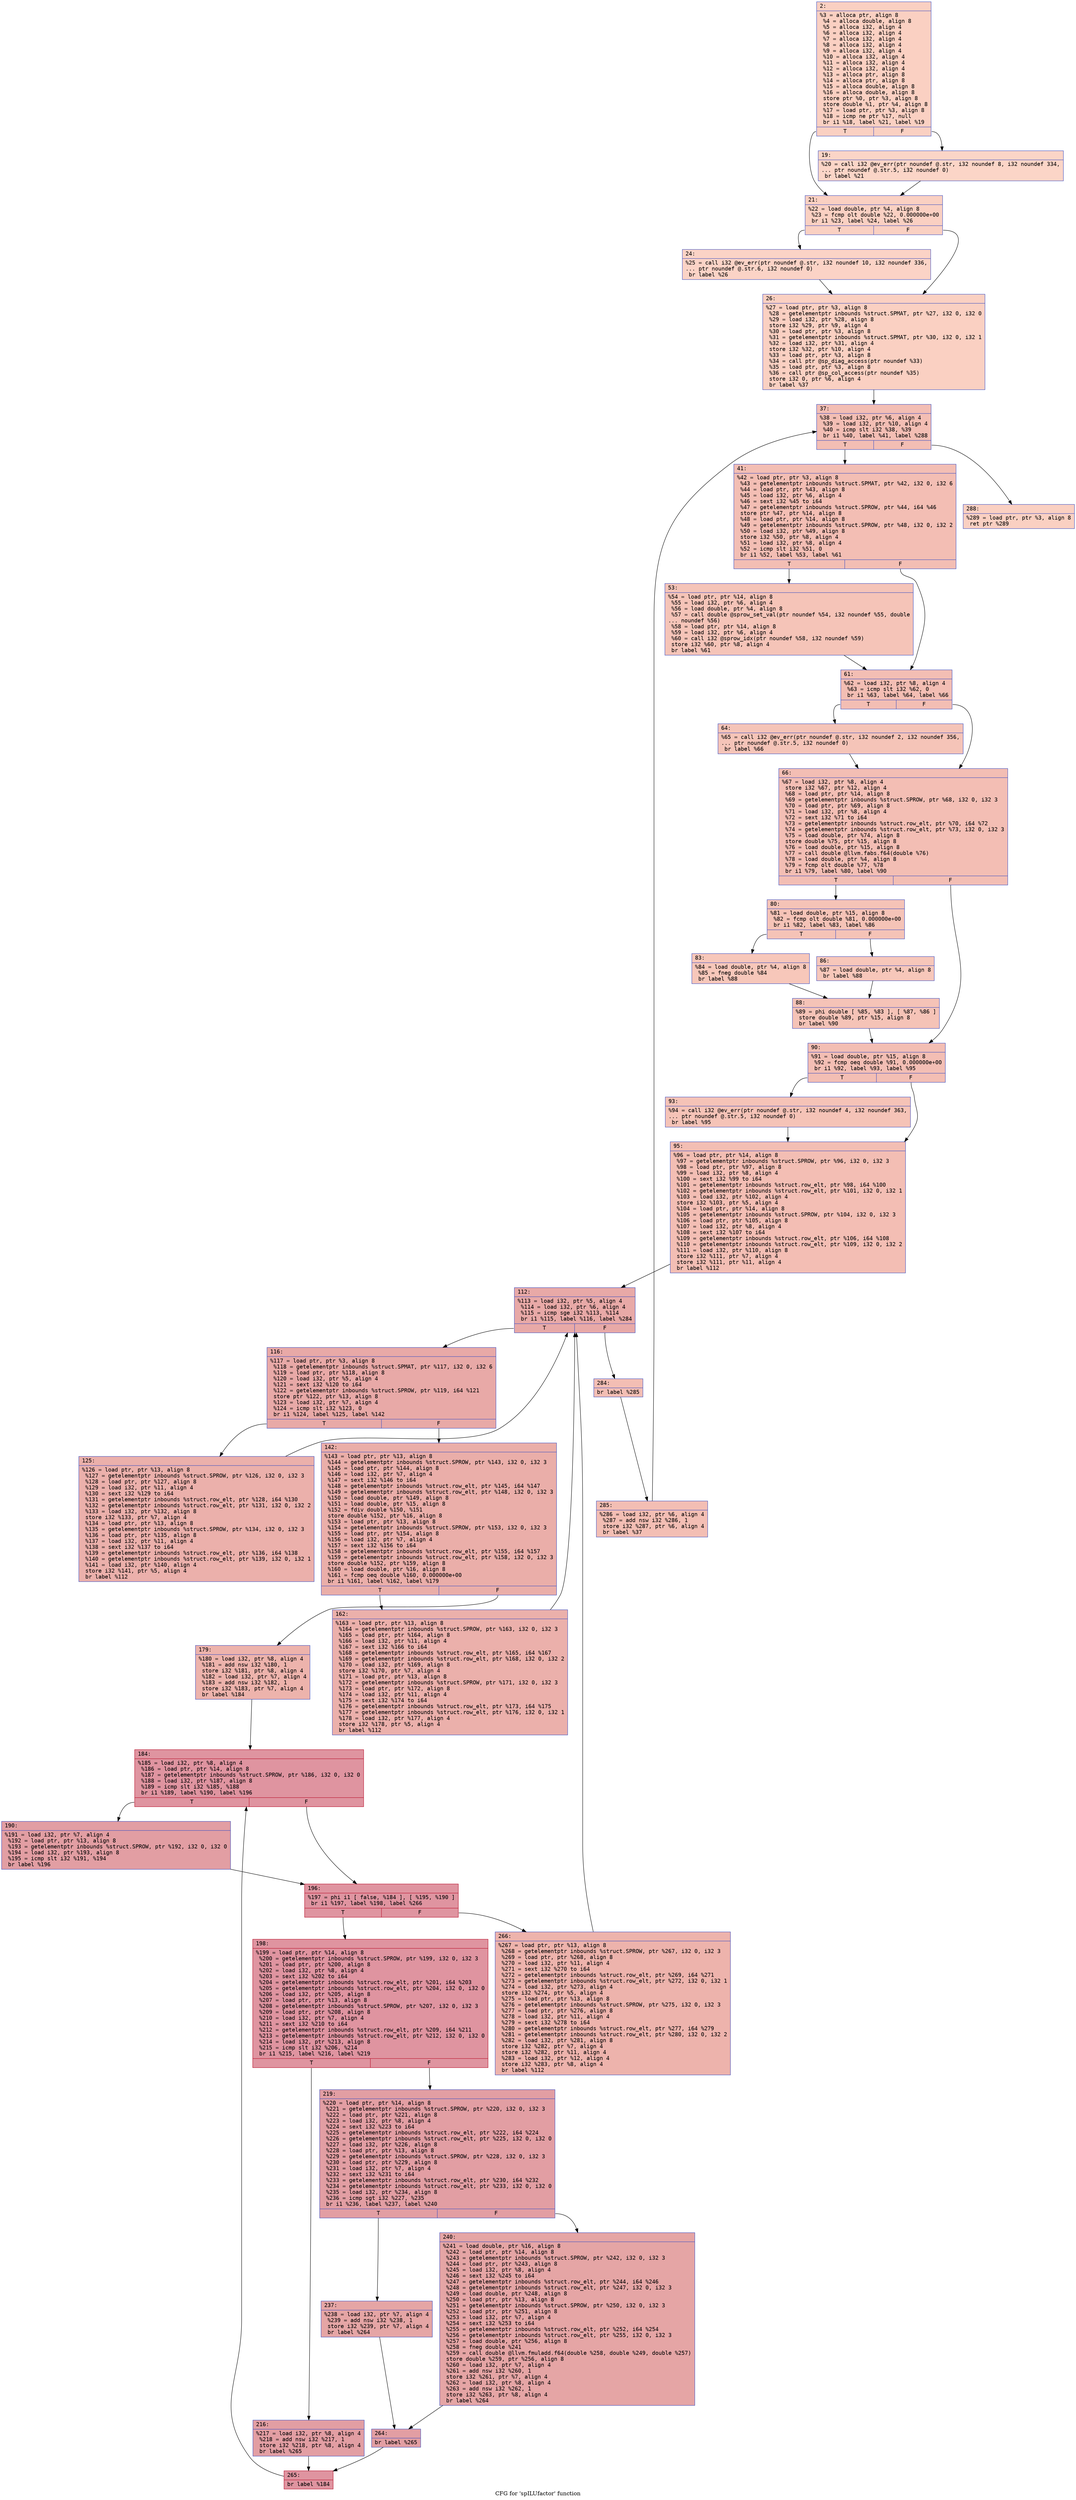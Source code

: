 digraph "CFG for 'spILUfactor' function" {
	label="CFG for 'spILUfactor' function";

	Node0x600001194cd0 [shape=record,color="#3d50c3ff", style=filled, fillcolor="#f3947570" fontname="Courier",label="{2:\l|  %3 = alloca ptr, align 8\l  %4 = alloca double, align 8\l  %5 = alloca i32, align 4\l  %6 = alloca i32, align 4\l  %7 = alloca i32, align 4\l  %8 = alloca i32, align 4\l  %9 = alloca i32, align 4\l  %10 = alloca i32, align 4\l  %11 = alloca i32, align 4\l  %12 = alloca i32, align 4\l  %13 = alloca ptr, align 8\l  %14 = alloca ptr, align 8\l  %15 = alloca double, align 8\l  %16 = alloca double, align 8\l  store ptr %0, ptr %3, align 8\l  store double %1, ptr %4, align 8\l  %17 = load ptr, ptr %3, align 8\l  %18 = icmp ne ptr %17, null\l  br i1 %18, label %21, label %19\l|{<s0>T|<s1>F}}"];
	Node0x600001194cd0:s0 -> Node0x600001194d70[tooltip="2 -> 21\nProbability 62.50%" ];
	Node0x600001194cd0:s1 -> Node0x600001194d20[tooltip="2 -> 19\nProbability 37.50%" ];
	Node0x600001194d20 [shape=record,color="#3d50c3ff", style=filled, fillcolor="#f5a08170" fontname="Courier",label="{19:\l|  %20 = call i32 @ev_err(ptr noundef @.str, i32 noundef 8, i32 noundef 334,\l... ptr noundef @.str.5, i32 noundef 0)\l  br label %21\l}"];
	Node0x600001194d20 -> Node0x600001194d70[tooltip="19 -> 21\nProbability 100.00%" ];
	Node0x600001194d70 [shape=record,color="#3d50c3ff", style=filled, fillcolor="#f3947570" fontname="Courier",label="{21:\l|  %22 = load double, ptr %4, align 8\l  %23 = fcmp olt double %22, 0.000000e+00\l  br i1 %23, label %24, label %26\l|{<s0>T|<s1>F}}"];
	Node0x600001194d70:s0 -> Node0x600001194dc0[tooltip="21 -> 24\nProbability 50.00%" ];
	Node0x600001194d70:s1 -> Node0x600001194e10[tooltip="21 -> 26\nProbability 50.00%" ];
	Node0x600001194dc0 [shape=record,color="#3d50c3ff", style=filled, fillcolor="#f59c7d70" fontname="Courier",label="{24:\l|  %25 = call i32 @ev_err(ptr noundef @.str, i32 noundef 10, i32 noundef 336,\l... ptr noundef @.str.6, i32 noundef 0)\l  br label %26\l}"];
	Node0x600001194dc0 -> Node0x600001194e10[tooltip="24 -> 26\nProbability 100.00%" ];
	Node0x600001194e10 [shape=record,color="#3d50c3ff", style=filled, fillcolor="#f3947570" fontname="Courier",label="{26:\l|  %27 = load ptr, ptr %3, align 8\l  %28 = getelementptr inbounds %struct.SPMAT, ptr %27, i32 0, i32 0\l  %29 = load i32, ptr %28, align 8\l  store i32 %29, ptr %9, align 4\l  %30 = load ptr, ptr %3, align 8\l  %31 = getelementptr inbounds %struct.SPMAT, ptr %30, i32 0, i32 1\l  %32 = load i32, ptr %31, align 4\l  store i32 %32, ptr %10, align 4\l  %33 = load ptr, ptr %3, align 8\l  %34 = call ptr @sp_diag_access(ptr noundef %33)\l  %35 = load ptr, ptr %3, align 8\l  %36 = call ptr @sp_col_access(ptr noundef %35)\l  store i32 0, ptr %6, align 4\l  br label %37\l}"];
	Node0x600001194e10 -> Node0x600001194e60[tooltip="26 -> 37\nProbability 100.00%" ];
	Node0x600001194e60 [shape=record,color="#3d50c3ff", style=filled, fillcolor="#e36c5570" fontname="Courier",label="{37:\l|  %38 = load i32, ptr %6, align 4\l  %39 = load i32, ptr %10, align 4\l  %40 = icmp slt i32 %38, %39\l  br i1 %40, label %41, label %288\l|{<s0>T|<s1>F}}"];
	Node0x600001194e60:s0 -> Node0x600001194eb0[tooltip="37 -> 41\nProbability 96.88%" ];
	Node0x600001194e60:s1 -> Node0x600001195860[tooltip="37 -> 288\nProbability 3.12%" ];
	Node0x600001194eb0 [shape=record,color="#3d50c3ff", style=filled, fillcolor="#e36c5570" fontname="Courier",label="{41:\l|  %42 = load ptr, ptr %3, align 8\l  %43 = getelementptr inbounds %struct.SPMAT, ptr %42, i32 0, i32 6\l  %44 = load ptr, ptr %43, align 8\l  %45 = load i32, ptr %6, align 4\l  %46 = sext i32 %45 to i64\l  %47 = getelementptr inbounds %struct.SPROW, ptr %44, i64 %46\l  store ptr %47, ptr %14, align 8\l  %48 = load ptr, ptr %14, align 8\l  %49 = getelementptr inbounds %struct.SPROW, ptr %48, i32 0, i32 2\l  %50 = load i32, ptr %49, align 8\l  store i32 %50, ptr %8, align 4\l  %51 = load i32, ptr %8, align 4\l  %52 = icmp slt i32 %51, 0\l  br i1 %52, label %53, label %61\l|{<s0>T|<s1>F}}"];
	Node0x600001194eb0:s0 -> Node0x600001194f00[tooltip="41 -> 53\nProbability 37.50%" ];
	Node0x600001194eb0:s1 -> Node0x600001194f50[tooltip="41 -> 61\nProbability 62.50%" ];
	Node0x600001194f00 [shape=record,color="#3d50c3ff", style=filled, fillcolor="#e97a5f70" fontname="Courier",label="{53:\l|  %54 = load ptr, ptr %14, align 8\l  %55 = load i32, ptr %6, align 4\l  %56 = load double, ptr %4, align 8\l  %57 = call double @sprow_set_val(ptr noundef %54, i32 noundef %55, double\l... noundef %56)\l  %58 = load ptr, ptr %14, align 8\l  %59 = load i32, ptr %6, align 4\l  %60 = call i32 @sprow_idx(ptr noundef %58, i32 noundef %59)\l  store i32 %60, ptr %8, align 4\l  br label %61\l}"];
	Node0x600001194f00 -> Node0x600001194f50[tooltip="53 -> 61\nProbability 100.00%" ];
	Node0x600001194f50 [shape=record,color="#3d50c3ff", style=filled, fillcolor="#e36c5570" fontname="Courier",label="{61:\l|  %62 = load i32, ptr %8, align 4\l  %63 = icmp slt i32 %62, 0\l  br i1 %63, label %64, label %66\l|{<s0>T|<s1>F}}"];
	Node0x600001194f50:s0 -> Node0x600001194fa0[tooltip="61 -> 64\nProbability 37.50%" ];
	Node0x600001194f50:s1 -> Node0x600001194ff0[tooltip="61 -> 66\nProbability 62.50%" ];
	Node0x600001194fa0 [shape=record,color="#3d50c3ff", style=filled, fillcolor="#e97a5f70" fontname="Courier",label="{64:\l|  %65 = call i32 @ev_err(ptr noundef @.str, i32 noundef 2, i32 noundef 356,\l... ptr noundef @.str.5, i32 noundef 0)\l  br label %66\l}"];
	Node0x600001194fa0 -> Node0x600001194ff0[tooltip="64 -> 66\nProbability 100.00%" ];
	Node0x600001194ff0 [shape=record,color="#3d50c3ff", style=filled, fillcolor="#e36c5570" fontname="Courier",label="{66:\l|  %67 = load i32, ptr %8, align 4\l  store i32 %67, ptr %12, align 4\l  %68 = load ptr, ptr %14, align 8\l  %69 = getelementptr inbounds %struct.SPROW, ptr %68, i32 0, i32 3\l  %70 = load ptr, ptr %69, align 8\l  %71 = load i32, ptr %8, align 4\l  %72 = sext i32 %71 to i64\l  %73 = getelementptr inbounds %struct.row_elt, ptr %70, i64 %72\l  %74 = getelementptr inbounds %struct.row_elt, ptr %73, i32 0, i32 3\l  %75 = load double, ptr %74, align 8\l  store double %75, ptr %15, align 8\l  %76 = load double, ptr %15, align 8\l  %77 = call double @llvm.fabs.f64(double %76)\l  %78 = load double, ptr %4, align 8\l  %79 = fcmp olt double %77, %78\l  br i1 %79, label %80, label %90\l|{<s0>T|<s1>F}}"];
	Node0x600001194ff0:s0 -> Node0x600001195040[tooltip="66 -> 80\nProbability 50.00%" ];
	Node0x600001194ff0:s1 -> Node0x600001195180[tooltip="66 -> 90\nProbability 50.00%" ];
	Node0x600001195040 [shape=record,color="#3d50c3ff", style=filled, fillcolor="#e8765c70" fontname="Courier",label="{80:\l|  %81 = load double, ptr %15, align 8\l  %82 = fcmp olt double %81, 0.000000e+00\l  br i1 %82, label %83, label %86\l|{<s0>T|<s1>F}}"];
	Node0x600001195040:s0 -> Node0x600001195090[tooltip="80 -> 83\nProbability 50.00%" ];
	Node0x600001195040:s1 -> Node0x6000011950e0[tooltip="80 -> 86\nProbability 50.00%" ];
	Node0x600001195090 [shape=record,color="#3d50c3ff", style=filled, fillcolor="#ec7f6370" fontname="Courier",label="{83:\l|  %84 = load double, ptr %4, align 8\l  %85 = fneg double %84\l  br label %88\l}"];
	Node0x600001195090 -> Node0x600001195130[tooltip="83 -> 88\nProbability 100.00%" ];
	Node0x6000011950e0 [shape=record,color="#3d50c3ff", style=filled, fillcolor="#ec7f6370" fontname="Courier",label="{86:\l|  %87 = load double, ptr %4, align 8\l  br label %88\l}"];
	Node0x6000011950e0 -> Node0x600001195130[tooltip="86 -> 88\nProbability 100.00%" ];
	Node0x600001195130 [shape=record,color="#3d50c3ff", style=filled, fillcolor="#e8765c70" fontname="Courier",label="{88:\l|  %89 = phi double [ %85, %83 ], [ %87, %86 ]\l  store double %89, ptr %15, align 8\l  br label %90\l}"];
	Node0x600001195130 -> Node0x600001195180[tooltip="88 -> 90\nProbability 100.00%" ];
	Node0x600001195180 [shape=record,color="#3d50c3ff", style=filled, fillcolor="#e36c5570" fontname="Courier",label="{90:\l|  %91 = load double, ptr %15, align 8\l  %92 = fcmp oeq double %91, 0.000000e+00\l  br i1 %92, label %93, label %95\l|{<s0>T|<s1>F}}"];
	Node0x600001195180:s0 -> Node0x6000011951d0[tooltip="90 -> 93\nProbability 62.50%" ];
	Node0x600001195180:s1 -> Node0x600001195220[tooltip="90 -> 95\nProbability 37.50%" ];
	Node0x6000011951d0 [shape=record,color="#3d50c3ff", style=filled, fillcolor="#e8765c70" fontname="Courier",label="{93:\l|  %94 = call i32 @ev_err(ptr noundef @.str, i32 noundef 4, i32 noundef 363,\l... ptr noundef @.str.5, i32 noundef 0)\l  br label %95\l}"];
	Node0x6000011951d0 -> Node0x600001195220[tooltip="93 -> 95\nProbability 100.00%" ];
	Node0x600001195220 [shape=record,color="#3d50c3ff", style=filled, fillcolor="#e36c5570" fontname="Courier",label="{95:\l|  %96 = load ptr, ptr %14, align 8\l  %97 = getelementptr inbounds %struct.SPROW, ptr %96, i32 0, i32 3\l  %98 = load ptr, ptr %97, align 8\l  %99 = load i32, ptr %8, align 4\l  %100 = sext i32 %99 to i64\l  %101 = getelementptr inbounds %struct.row_elt, ptr %98, i64 %100\l  %102 = getelementptr inbounds %struct.row_elt, ptr %101, i32 0, i32 1\l  %103 = load i32, ptr %102, align 4\l  store i32 %103, ptr %5, align 4\l  %104 = load ptr, ptr %14, align 8\l  %105 = getelementptr inbounds %struct.SPROW, ptr %104, i32 0, i32 3\l  %106 = load ptr, ptr %105, align 8\l  %107 = load i32, ptr %8, align 4\l  %108 = sext i32 %107 to i64\l  %109 = getelementptr inbounds %struct.row_elt, ptr %106, i64 %108\l  %110 = getelementptr inbounds %struct.row_elt, ptr %109, i32 0, i32 2\l  %111 = load i32, ptr %110, align 8\l  store i32 %111, ptr %7, align 4\l  store i32 %111, ptr %11, align 4\l  br label %112\l}"];
	Node0x600001195220 -> Node0x600001195270[tooltip="95 -> 112\nProbability 100.00%" ];
	Node0x600001195270 [shape=record,color="#3d50c3ff", style=filled, fillcolor="#ca3b3770" fontname="Courier",label="{112:\l|  %113 = load i32, ptr %5, align 4\l  %114 = load i32, ptr %6, align 4\l  %115 = icmp sge i32 %113, %114\l  br i1 %115, label %116, label %284\l|{<s0>T|<s1>F}}"];
	Node0x600001195270:s0 -> Node0x6000011952c0[tooltip="112 -> 116\nProbability 96.88%" ];
	Node0x600001195270:s1 -> Node0x6000011957c0[tooltip="112 -> 284\nProbability 3.12%" ];
	Node0x6000011952c0 [shape=record,color="#3d50c3ff", style=filled, fillcolor="#ca3b3770" fontname="Courier",label="{116:\l|  %117 = load ptr, ptr %3, align 8\l  %118 = getelementptr inbounds %struct.SPMAT, ptr %117, i32 0, i32 6\l  %119 = load ptr, ptr %118, align 8\l  %120 = load i32, ptr %5, align 4\l  %121 = sext i32 %120 to i64\l  %122 = getelementptr inbounds %struct.SPROW, ptr %119, i64 %121\l  store ptr %122, ptr %13, align 8\l  %123 = load i32, ptr %7, align 4\l  %124 = icmp slt i32 %123, 0\l  br i1 %124, label %125, label %142\l|{<s0>T|<s1>F}}"];
	Node0x6000011952c0:s0 -> Node0x600001195310[tooltip="116 -> 125\nProbability 37.50%" ];
	Node0x6000011952c0:s1 -> Node0x600001195360[tooltip="116 -> 142\nProbability 62.50%" ];
	Node0x600001195310 [shape=record,color="#3d50c3ff", style=filled, fillcolor="#d24b4070" fontname="Courier",label="{125:\l|  %126 = load ptr, ptr %13, align 8\l  %127 = getelementptr inbounds %struct.SPROW, ptr %126, i32 0, i32 3\l  %128 = load ptr, ptr %127, align 8\l  %129 = load i32, ptr %11, align 4\l  %130 = sext i32 %129 to i64\l  %131 = getelementptr inbounds %struct.row_elt, ptr %128, i64 %130\l  %132 = getelementptr inbounds %struct.row_elt, ptr %131, i32 0, i32 2\l  %133 = load i32, ptr %132, align 8\l  store i32 %133, ptr %7, align 4\l  %134 = load ptr, ptr %13, align 8\l  %135 = getelementptr inbounds %struct.SPROW, ptr %134, i32 0, i32 3\l  %136 = load ptr, ptr %135, align 8\l  %137 = load i32, ptr %11, align 4\l  %138 = sext i32 %137 to i64\l  %139 = getelementptr inbounds %struct.row_elt, ptr %136, i64 %138\l  %140 = getelementptr inbounds %struct.row_elt, ptr %139, i32 0, i32 1\l  %141 = load i32, ptr %140, align 4\l  store i32 %141, ptr %5, align 4\l  br label %112\l}"];
	Node0x600001195310 -> Node0x600001195270[tooltip="125 -> 112\nProbability 100.00%" ];
	Node0x600001195360 [shape=record,color="#3d50c3ff", style=filled, fillcolor="#d0473d70" fontname="Courier",label="{142:\l|  %143 = load ptr, ptr %13, align 8\l  %144 = getelementptr inbounds %struct.SPROW, ptr %143, i32 0, i32 3\l  %145 = load ptr, ptr %144, align 8\l  %146 = load i32, ptr %7, align 4\l  %147 = sext i32 %146 to i64\l  %148 = getelementptr inbounds %struct.row_elt, ptr %145, i64 %147\l  %149 = getelementptr inbounds %struct.row_elt, ptr %148, i32 0, i32 3\l  %150 = load double, ptr %149, align 8\l  %151 = load double, ptr %15, align 8\l  %152 = fdiv double %150, %151\l  store double %152, ptr %16, align 8\l  %153 = load ptr, ptr %13, align 8\l  %154 = getelementptr inbounds %struct.SPROW, ptr %153, i32 0, i32 3\l  %155 = load ptr, ptr %154, align 8\l  %156 = load i32, ptr %7, align 4\l  %157 = sext i32 %156 to i64\l  %158 = getelementptr inbounds %struct.row_elt, ptr %155, i64 %157\l  %159 = getelementptr inbounds %struct.row_elt, ptr %158, i32 0, i32 3\l  store double %152, ptr %159, align 8\l  %160 = load double, ptr %16, align 8\l  %161 = fcmp oeq double %160, 0.000000e+00\l  br i1 %161, label %162, label %179\l|{<s0>T|<s1>F}}"];
	Node0x600001195360:s0 -> Node0x6000011953b0[tooltip="142 -> 162\nProbability 62.50%" ];
	Node0x600001195360:s1 -> Node0x600001195400[tooltip="142 -> 179\nProbability 37.50%" ];
	Node0x6000011953b0 [shape=record,color="#3d50c3ff", style=filled, fillcolor="#d24b4070" fontname="Courier",label="{162:\l|  %163 = load ptr, ptr %13, align 8\l  %164 = getelementptr inbounds %struct.SPROW, ptr %163, i32 0, i32 3\l  %165 = load ptr, ptr %164, align 8\l  %166 = load i32, ptr %11, align 4\l  %167 = sext i32 %166 to i64\l  %168 = getelementptr inbounds %struct.row_elt, ptr %165, i64 %167\l  %169 = getelementptr inbounds %struct.row_elt, ptr %168, i32 0, i32 2\l  %170 = load i32, ptr %169, align 8\l  store i32 %170, ptr %7, align 4\l  %171 = load ptr, ptr %13, align 8\l  %172 = getelementptr inbounds %struct.SPROW, ptr %171, i32 0, i32 3\l  %173 = load ptr, ptr %172, align 8\l  %174 = load i32, ptr %11, align 4\l  %175 = sext i32 %174 to i64\l  %176 = getelementptr inbounds %struct.row_elt, ptr %173, i64 %175\l  %177 = getelementptr inbounds %struct.row_elt, ptr %176, i32 0, i32 1\l  %178 = load i32, ptr %177, align 4\l  store i32 %178, ptr %5, align 4\l  br label %112\l}"];
	Node0x6000011953b0 -> Node0x600001195270[tooltip="162 -> 112\nProbability 100.00%" ];
	Node0x600001195400 [shape=record,color="#3d50c3ff", style=filled, fillcolor="#d6524470" fontname="Courier",label="{179:\l|  %180 = load i32, ptr %8, align 4\l  %181 = add nsw i32 %180, 1\l  store i32 %181, ptr %8, align 4\l  %182 = load i32, ptr %7, align 4\l  %183 = add nsw i32 %182, 1\l  store i32 %183, ptr %7, align 4\l  br label %184\l}"];
	Node0x600001195400 -> Node0x600001195450[tooltip="179 -> 184\nProbability 100.00%" ];
	Node0x600001195450 [shape=record,color="#b70d28ff", style=filled, fillcolor="#b70d2870" fontname="Courier",label="{184:\l|  %185 = load i32, ptr %8, align 4\l  %186 = load ptr, ptr %14, align 8\l  %187 = getelementptr inbounds %struct.SPROW, ptr %186, i32 0, i32 0\l  %188 = load i32, ptr %187, align 8\l  %189 = icmp slt i32 %185, %188\l  br i1 %189, label %190, label %196\l|{<s0>T|<s1>F}}"];
	Node0x600001195450:s0 -> Node0x6000011954a0[tooltip="184 -> 190\nProbability 50.00%" ];
	Node0x600001195450:s1 -> Node0x6000011954f0[tooltip="184 -> 196\nProbability 50.00%" ];
	Node0x6000011954a0 [shape=record,color="#3d50c3ff", style=filled, fillcolor="#be242e70" fontname="Courier",label="{190:\l|  %191 = load i32, ptr %7, align 4\l  %192 = load ptr, ptr %13, align 8\l  %193 = getelementptr inbounds %struct.SPROW, ptr %192, i32 0, i32 0\l  %194 = load i32, ptr %193, align 8\l  %195 = icmp slt i32 %191, %194\l  br label %196\l}"];
	Node0x6000011954a0 -> Node0x6000011954f0[tooltip="190 -> 196\nProbability 100.00%" ];
	Node0x6000011954f0 [shape=record,color="#b70d28ff", style=filled, fillcolor="#b70d2870" fontname="Courier",label="{196:\l|  %197 = phi i1 [ false, %184 ], [ %195, %190 ]\l  br i1 %197, label %198, label %266\l|{<s0>T|<s1>F}}"];
	Node0x6000011954f0:s0 -> Node0x600001195540[tooltip="196 -> 198\nProbability 96.88%" ];
	Node0x6000011954f0:s1 -> Node0x600001195770[tooltip="196 -> 266\nProbability 3.12%" ];
	Node0x600001195540 [shape=record,color="#b70d28ff", style=filled, fillcolor="#b70d2870" fontname="Courier",label="{198:\l|  %199 = load ptr, ptr %14, align 8\l  %200 = getelementptr inbounds %struct.SPROW, ptr %199, i32 0, i32 3\l  %201 = load ptr, ptr %200, align 8\l  %202 = load i32, ptr %8, align 4\l  %203 = sext i32 %202 to i64\l  %204 = getelementptr inbounds %struct.row_elt, ptr %201, i64 %203\l  %205 = getelementptr inbounds %struct.row_elt, ptr %204, i32 0, i32 0\l  %206 = load i32, ptr %205, align 8\l  %207 = load ptr, ptr %13, align 8\l  %208 = getelementptr inbounds %struct.SPROW, ptr %207, i32 0, i32 3\l  %209 = load ptr, ptr %208, align 8\l  %210 = load i32, ptr %7, align 4\l  %211 = sext i32 %210 to i64\l  %212 = getelementptr inbounds %struct.row_elt, ptr %209, i64 %211\l  %213 = getelementptr inbounds %struct.row_elt, ptr %212, i32 0, i32 0\l  %214 = load i32, ptr %213, align 8\l  %215 = icmp slt i32 %206, %214\l  br i1 %215, label %216, label %219\l|{<s0>T|<s1>F}}"];
	Node0x600001195540:s0 -> Node0x600001195590[tooltip="198 -> 216\nProbability 50.00%" ];
	Node0x600001195540:s1 -> Node0x6000011955e0[tooltip="198 -> 219\nProbability 50.00%" ];
	Node0x600001195590 [shape=record,color="#3d50c3ff", style=filled, fillcolor="#be242e70" fontname="Courier",label="{216:\l|  %217 = load i32, ptr %8, align 4\l  %218 = add nsw i32 %217, 1\l  store i32 %218, ptr %8, align 4\l  br label %265\l}"];
	Node0x600001195590 -> Node0x600001195720[tooltip="216 -> 265\nProbability 100.00%" ];
	Node0x6000011955e0 [shape=record,color="#3d50c3ff", style=filled, fillcolor="#be242e70" fontname="Courier",label="{219:\l|  %220 = load ptr, ptr %14, align 8\l  %221 = getelementptr inbounds %struct.SPROW, ptr %220, i32 0, i32 3\l  %222 = load ptr, ptr %221, align 8\l  %223 = load i32, ptr %8, align 4\l  %224 = sext i32 %223 to i64\l  %225 = getelementptr inbounds %struct.row_elt, ptr %222, i64 %224\l  %226 = getelementptr inbounds %struct.row_elt, ptr %225, i32 0, i32 0\l  %227 = load i32, ptr %226, align 8\l  %228 = load ptr, ptr %13, align 8\l  %229 = getelementptr inbounds %struct.SPROW, ptr %228, i32 0, i32 3\l  %230 = load ptr, ptr %229, align 8\l  %231 = load i32, ptr %7, align 4\l  %232 = sext i32 %231 to i64\l  %233 = getelementptr inbounds %struct.row_elt, ptr %230, i64 %232\l  %234 = getelementptr inbounds %struct.row_elt, ptr %233, i32 0, i32 0\l  %235 = load i32, ptr %234, align 8\l  %236 = icmp sgt i32 %227, %235\l  br i1 %236, label %237, label %240\l|{<s0>T|<s1>F}}"];
	Node0x6000011955e0:s0 -> Node0x600001195630[tooltip="219 -> 237\nProbability 50.00%" ];
	Node0x6000011955e0:s1 -> Node0x600001195680[tooltip="219 -> 240\nProbability 50.00%" ];
	Node0x600001195630 [shape=record,color="#3d50c3ff", style=filled, fillcolor="#c5333470" fontname="Courier",label="{237:\l|  %238 = load i32, ptr %7, align 4\l  %239 = add nsw i32 %238, 1\l  store i32 %239, ptr %7, align 4\l  br label %264\l}"];
	Node0x600001195630 -> Node0x6000011956d0[tooltip="237 -> 264\nProbability 100.00%" ];
	Node0x600001195680 [shape=record,color="#3d50c3ff", style=filled, fillcolor="#c5333470" fontname="Courier",label="{240:\l|  %241 = load double, ptr %16, align 8\l  %242 = load ptr, ptr %14, align 8\l  %243 = getelementptr inbounds %struct.SPROW, ptr %242, i32 0, i32 3\l  %244 = load ptr, ptr %243, align 8\l  %245 = load i32, ptr %8, align 4\l  %246 = sext i32 %245 to i64\l  %247 = getelementptr inbounds %struct.row_elt, ptr %244, i64 %246\l  %248 = getelementptr inbounds %struct.row_elt, ptr %247, i32 0, i32 3\l  %249 = load double, ptr %248, align 8\l  %250 = load ptr, ptr %13, align 8\l  %251 = getelementptr inbounds %struct.SPROW, ptr %250, i32 0, i32 3\l  %252 = load ptr, ptr %251, align 8\l  %253 = load i32, ptr %7, align 4\l  %254 = sext i32 %253 to i64\l  %255 = getelementptr inbounds %struct.row_elt, ptr %252, i64 %254\l  %256 = getelementptr inbounds %struct.row_elt, ptr %255, i32 0, i32 3\l  %257 = load double, ptr %256, align 8\l  %258 = fneg double %241\l  %259 = call double @llvm.fmuladd.f64(double %258, double %249, double %257)\l  store double %259, ptr %256, align 8\l  %260 = load i32, ptr %7, align 4\l  %261 = add nsw i32 %260, 1\l  store i32 %261, ptr %7, align 4\l  %262 = load i32, ptr %8, align 4\l  %263 = add nsw i32 %262, 1\l  store i32 %263, ptr %8, align 4\l  br label %264\l}"];
	Node0x600001195680 -> Node0x6000011956d0[tooltip="240 -> 264\nProbability 100.00%" ];
	Node0x6000011956d0 [shape=record,color="#3d50c3ff", style=filled, fillcolor="#be242e70" fontname="Courier",label="{264:\l|  br label %265\l}"];
	Node0x6000011956d0 -> Node0x600001195720[tooltip="264 -> 265\nProbability 100.00%" ];
	Node0x600001195720 [shape=record,color="#b70d28ff", style=filled, fillcolor="#b70d2870" fontname="Courier",label="{265:\l|  br label %184\l}"];
	Node0x600001195720 -> Node0x600001195450[tooltip="265 -> 184\nProbability 100.00%" ];
	Node0x600001195770 [shape=record,color="#3d50c3ff", style=filled, fillcolor="#d6524470" fontname="Courier",label="{266:\l|  %267 = load ptr, ptr %13, align 8\l  %268 = getelementptr inbounds %struct.SPROW, ptr %267, i32 0, i32 3\l  %269 = load ptr, ptr %268, align 8\l  %270 = load i32, ptr %11, align 4\l  %271 = sext i32 %270 to i64\l  %272 = getelementptr inbounds %struct.row_elt, ptr %269, i64 %271\l  %273 = getelementptr inbounds %struct.row_elt, ptr %272, i32 0, i32 1\l  %274 = load i32, ptr %273, align 4\l  store i32 %274, ptr %5, align 4\l  %275 = load ptr, ptr %13, align 8\l  %276 = getelementptr inbounds %struct.SPROW, ptr %275, i32 0, i32 3\l  %277 = load ptr, ptr %276, align 8\l  %278 = load i32, ptr %11, align 4\l  %279 = sext i32 %278 to i64\l  %280 = getelementptr inbounds %struct.row_elt, ptr %277, i64 %279\l  %281 = getelementptr inbounds %struct.row_elt, ptr %280, i32 0, i32 2\l  %282 = load i32, ptr %281, align 8\l  store i32 %282, ptr %7, align 4\l  store i32 %282, ptr %11, align 4\l  %283 = load i32, ptr %12, align 4\l  store i32 %283, ptr %8, align 4\l  br label %112\l}"];
	Node0x600001195770 -> Node0x600001195270[tooltip="266 -> 112\nProbability 100.00%" ];
	Node0x6000011957c0 [shape=record,color="#3d50c3ff", style=filled, fillcolor="#e36c5570" fontname="Courier",label="{284:\l|  br label %285\l}"];
	Node0x6000011957c0 -> Node0x600001195810[tooltip="284 -> 285\nProbability 100.00%" ];
	Node0x600001195810 [shape=record,color="#3d50c3ff", style=filled, fillcolor="#e36c5570" fontname="Courier",label="{285:\l|  %286 = load i32, ptr %6, align 4\l  %287 = add nsw i32 %286, 1\l  store i32 %287, ptr %6, align 4\l  br label %37\l}"];
	Node0x600001195810 -> Node0x600001194e60[tooltip="285 -> 37\nProbability 100.00%" ];
	Node0x600001195860 [shape=record,color="#3d50c3ff", style=filled, fillcolor="#f3947570" fontname="Courier",label="{288:\l|  %289 = load ptr, ptr %3, align 8\l  ret ptr %289\l}"];
}
